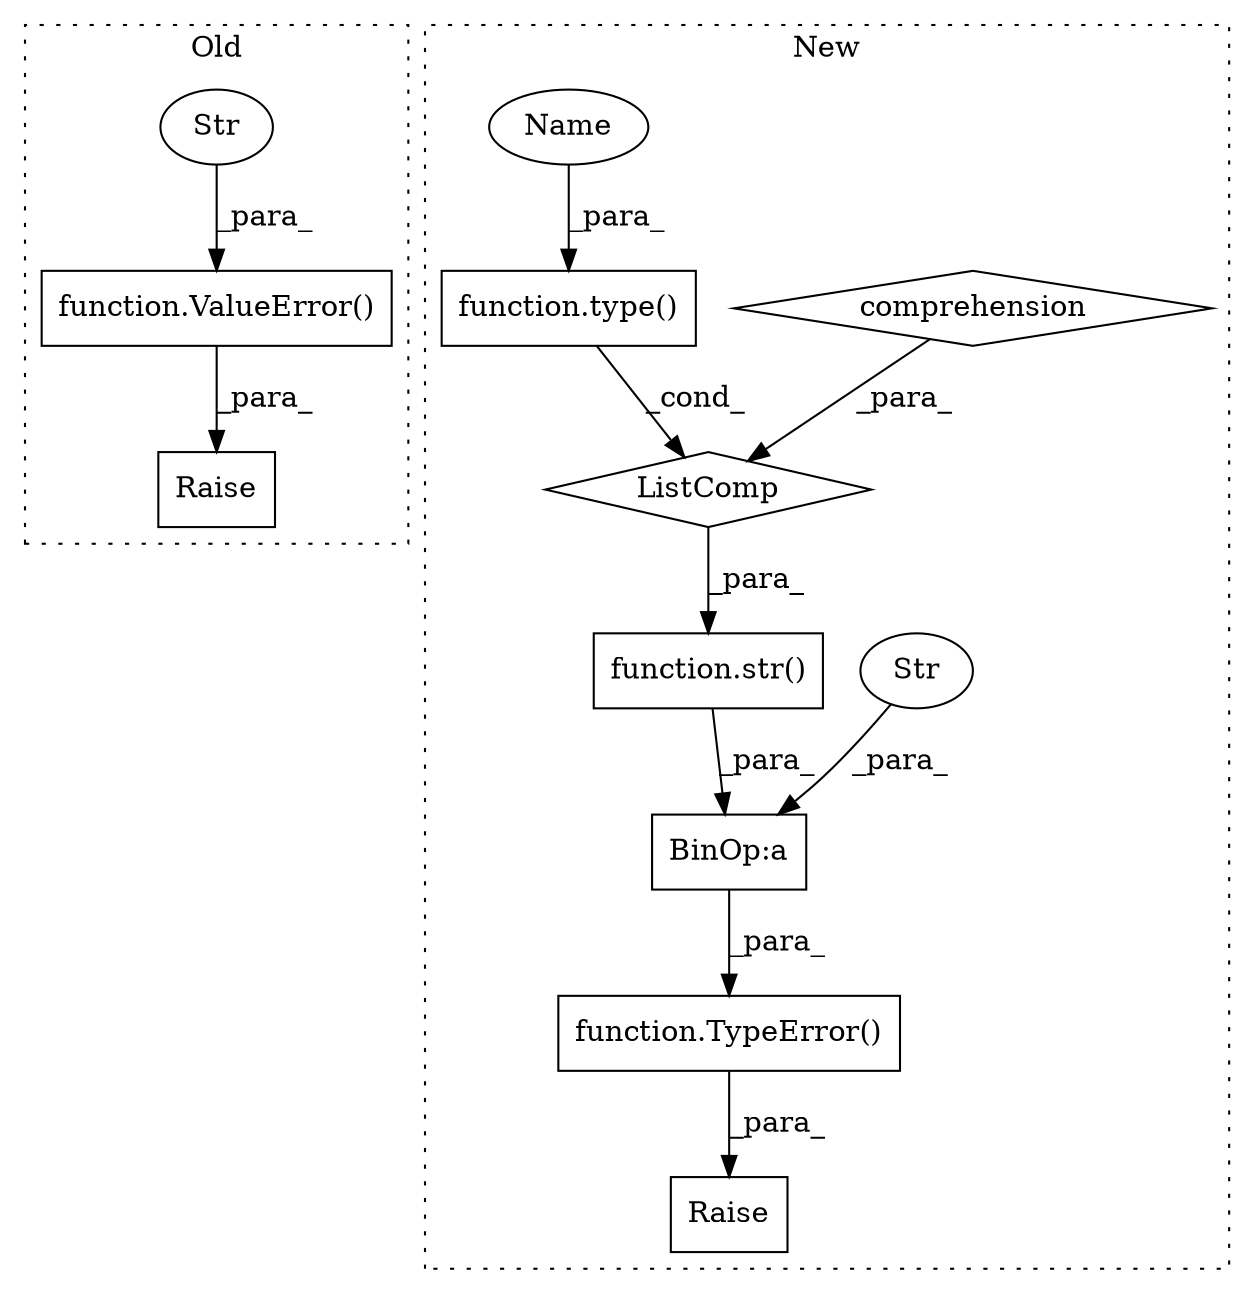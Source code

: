 digraph G {
subgraph cluster0 {
1 [label="function.ValueError()" a="75" s="32459,32555" l="11,1" shape="box"];
3 [label="Raise" a="91" s="32453" l="6" shape="box"];
4 [label="Str" a="66" s="32470" l="85" shape="ellipse"];
label = "Old";
style="dotted";
}
subgraph cluster1 {
2 [label="function.type()" a="75" s="59679,59685" l="5,1" shape="box"];
5 [label="BinOp:a" a="82" s="59643" l="31" shape="box"];
6 [label="comprehension" a="45" s="59687" l="3" shape="diamond"];
7 [label="Str" a="66" s="59568" l="75" shape="ellipse"];
8 [label="function.TypeError()" a="75" s="59558,59713" l="10,1" shape="box"];
9 [label="function.str()" a="75" s="59674,59712" l="4,1" shape="box"];
10 [label="Raise" a="91" s="59552" l="6" shape="box"];
11 [label="ListComp" a="106" s="59678" l="34" shape="diamond"];
12 [label="Name" a="87" s="59684" l="1" shape="ellipse"];
label = "New";
style="dotted";
}
1 -> 3 [label="_para_"];
2 -> 11 [label="_cond_"];
4 -> 1 [label="_para_"];
5 -> 8 [label="_para_"];
6 -> 11 [label="_para_"];
7 -> 5 [label="_para_"];
8 -> 10 [label="_para_"];
9 -> 5 [label="_para_"];
11 -> 9 [label="_para_"];
12 -> 2 [label="_para_"];
}